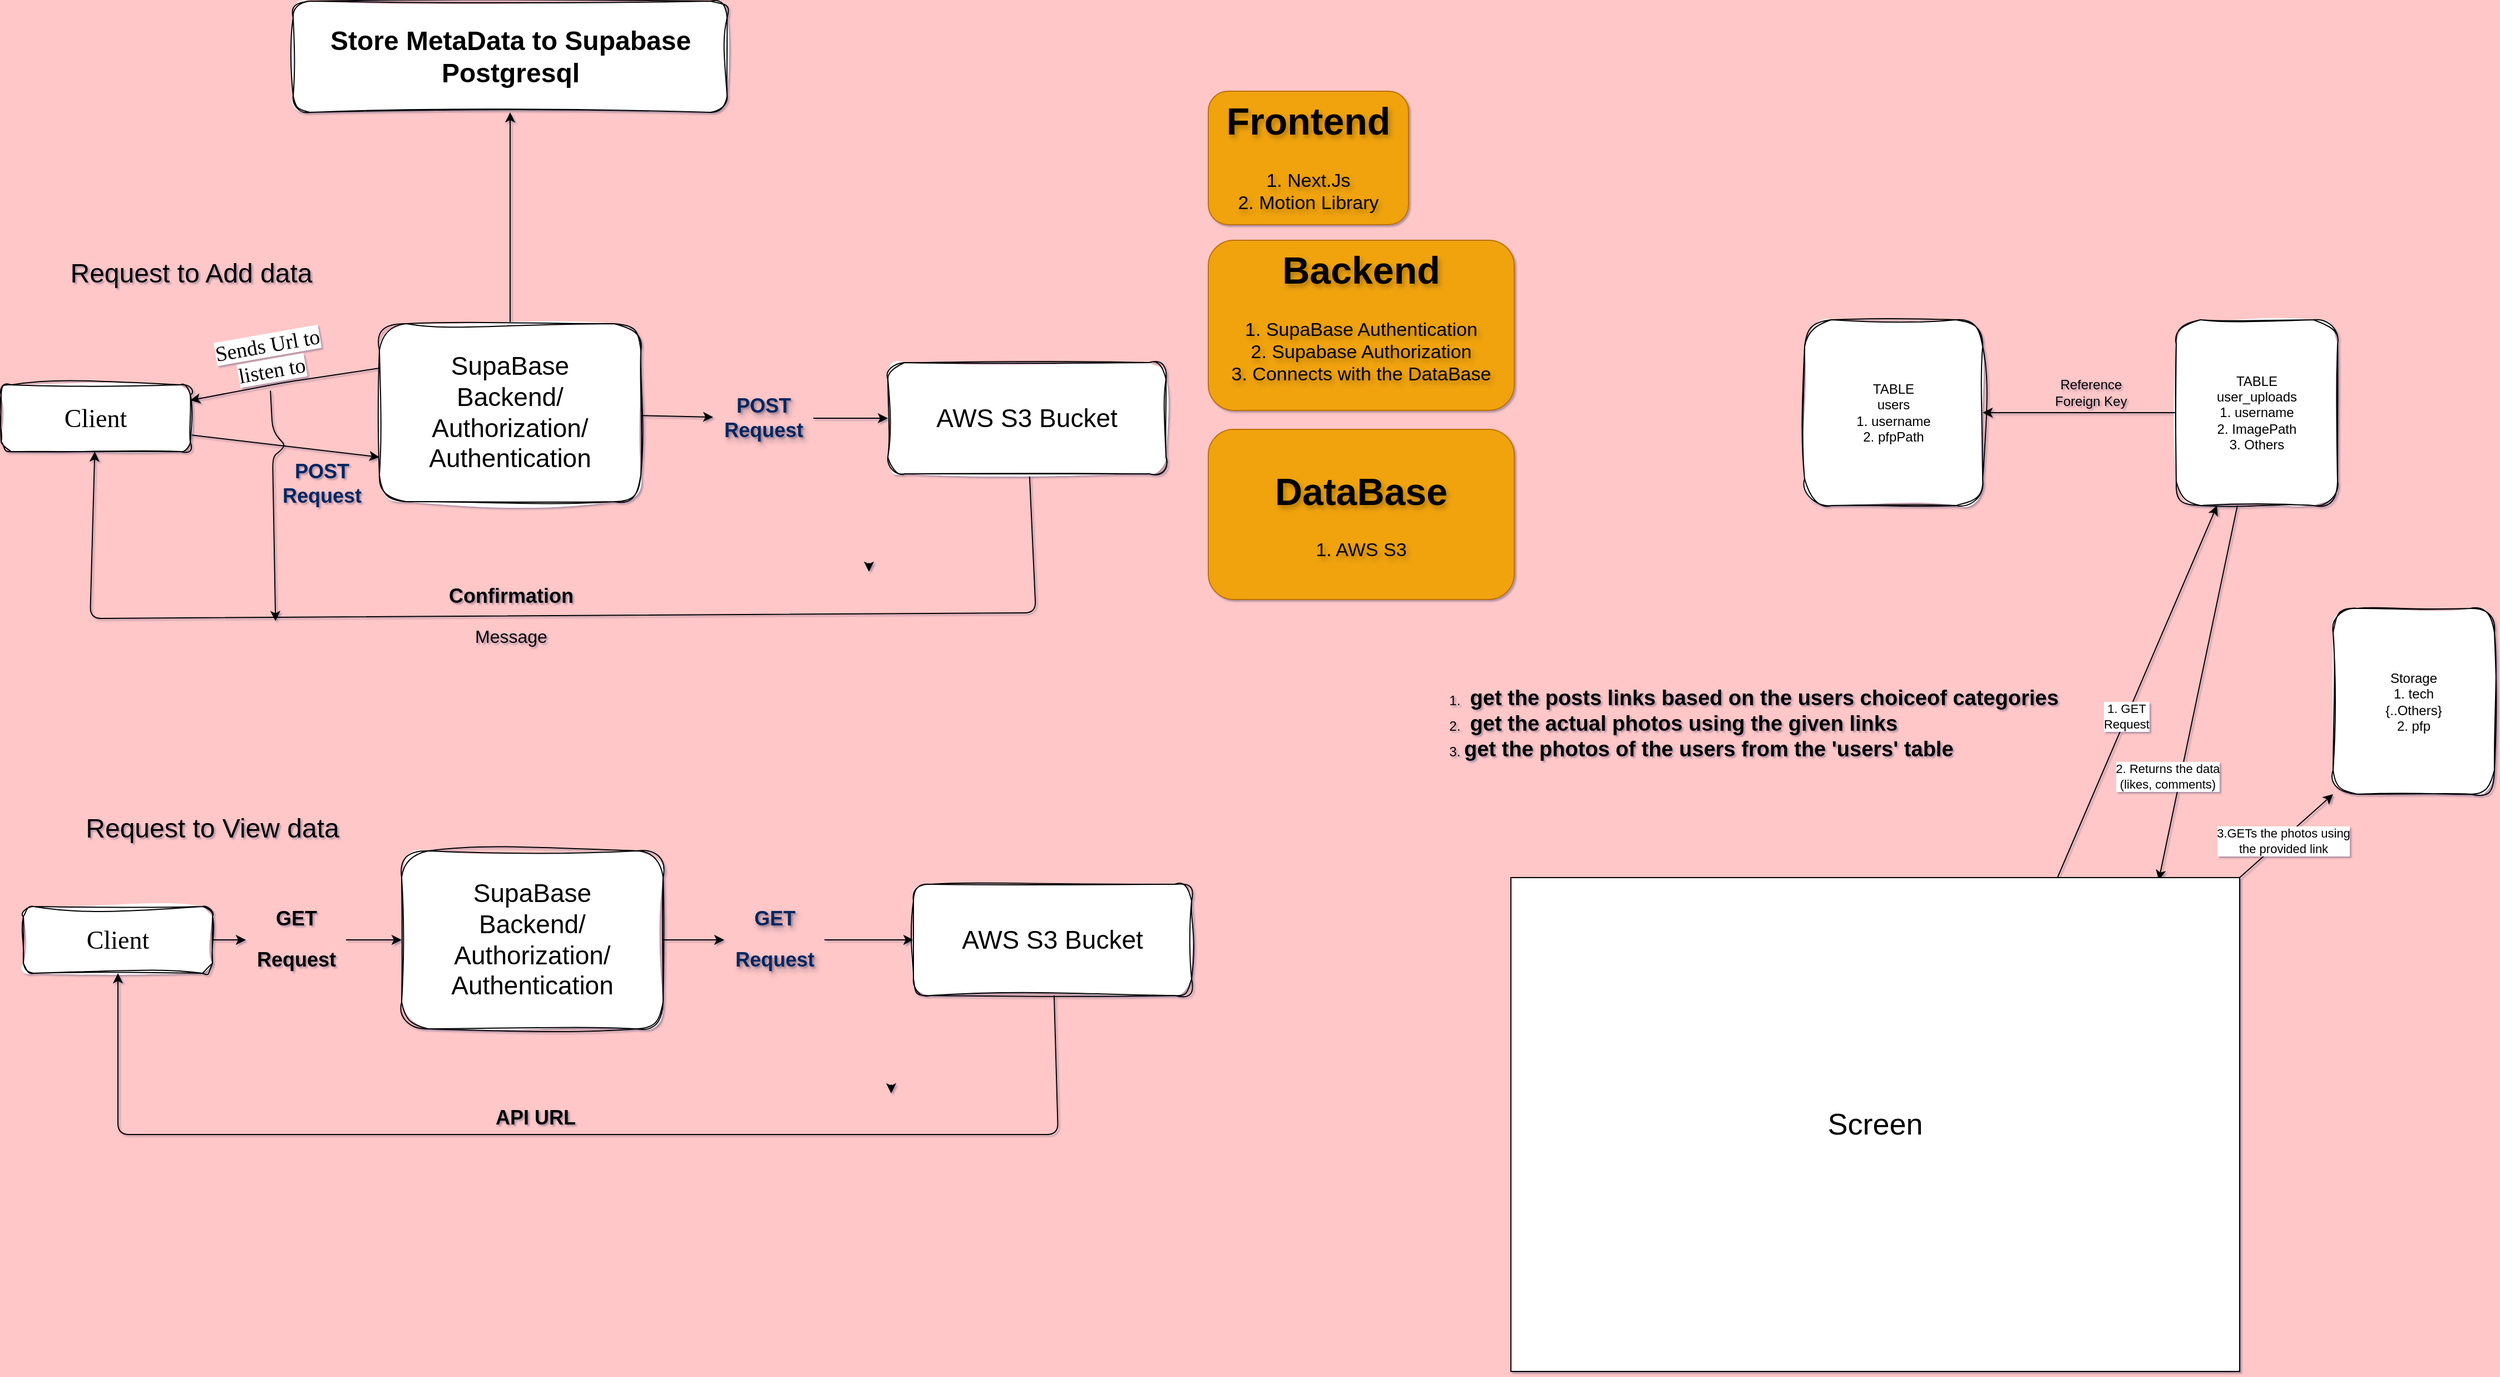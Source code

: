 <mxfile>
    <diagram id="IVvzmpo3YwEcb1zVi3Wd" name="Page-1">
        <mxGraphModel dx="3162" dy="996" grid="0" gridSize="10" guides="1" tooltips="1" connect="1" arrows="1" fold="1" page="0" pageScale="1" pageWidth="1100" pageHeight="850" background="light-dark(#FFC7C7,#3B3B3B)" math="0" shadow="1" adaptiveColors="auto">
            <root>
                <mxCell id="0"/>
                <mxCell id="1" parent="0"/>
                <mxCell id="60" style="edgeStyle=none;html=1;exitX=1;exitY=0.75;exitDx=0;exitDy=0;entryX=0;entryY=0.75;entryDx=0;entryDy=0;rounded=1;" parent="1" source="2" target="6" edge="1">
                    <mxGeometry relative="1" as="geometry"/>
                </mxCell>
                <object label="&lt;font face=&quot;Verdana&quot;&gt;Client&lt;/font&gt;" Client="Client&#xa;" id="2">
                    <mxCell style="whiteSpace=wrap;html=1;sketch=1;curveFitting=1;jiggle=2;rounded=1;gradientColor=none;verticalAlign=middle;fontSize=23;" parent="1" vertex="1">
                        <mxGeometry x="-1030" y="515" width="170" height="60" as="geometry"/>
                    </mxCell>
                </object>
                <mxCell id="12" value="" style="edgeStyle=none;rounded=1;html=1;" parent="1" source="20" target="11" edge="1">
                    <mxGeometry relative="1" as="geometry"/>
                </mxCell>
                <mxCell id="29" style="edgeStyle=none;rounded=1;html=1;exitX=0.5;exitY=0;exitDx=0;exitDy=0;entryX=0.5;entryY=1;entryDx=0;entryDy=0;" parent="1" source="6" target="25" edge="1">
                    <mxGeometry relative="1" as="geometry"/>
                </mxCell>
                <mxCell id="58" style="edgeStyle=none;html=1;exitX=0;exitY=0.25;exitDx=0;exitDy=0;rounded=1;" parent="1" source="6" target="2" edge="1">
                    <mxGeometry relative="1" as="geometry">
                        <Array as="points">
                            <mxPoint x="-776" y="513"/>
                        </Array>
                    </mxGeometry>
                </mxCell>
                <object label="SupaBase&lt;div&gt;Backend/&lt;/div&gt;&lt;div&gt;Authorization/&lt;/div&gt;&lt;div&gt;Authentication&lt;/div&gt;" Client="Client&#xa;" id="6">
                    <mxCell style="whiteSpace=wrap;html=1;sketch=1;curveFitting=1;jiggle=2;rounded=1;fontSize=23;" parent="1" vertex="1">
                        <mxGeometry x="-690" y="460" width="235" height="160" as="geometry"/>
                    </mxCell>
                </object>
                <mxCell id="8" style="edgeStyle=none;rounded=1;html=1;exitX=1;exitY=0.5;exitDx=0;exitDy=0;fontSize=23;" parent="1" edge="1">
                    <mxGeometry relative="1" as="geometry">
                        <mxPoint x="-250" y="675" as="sourcePoint"/>
                        <mxPoint x="-250" y="683" as="targetPoint"/>
                    </mxGeometry>
                </mxCell>
                <mxCell id="14" style="edgeStyle=none;rounded=1;html=1;" parent="1" source="11" target="2" edge="1">
                    <mxGeometry relative="1" as="geometry">
                        <mxPoint x="-747.92" y="583.98" as="targetPoint"/>
                        <mxPoint x="-95" y="625" as="sourcePoint"/>
                        <Array as="points">
                            <mxPoint x="-100" y="720"/>
                            <mxPoint x="-950" y="725"/>
                        </Array>
                    </mxGeometry>
                </mxCell>
                <mxCell id="11" value="AWS S3 Bucket" style="rounded=1;whiteSpace=wrap;html=1;fontSize=23;sketch=1;curveFitting=1;jiggle=2;" parent="1" vertex="1">
                    <mxGeometry x="-233" y="495" width="250" height="100" as="geometry"/>
                </mxCell>
                <mxCell id="16" value="&lt;font style=&quot;font-size: 24px;&quot;&gt;Request to Add data&lt;/font&gt;" style="text;strokeColor=none;align=center;fillColor=none;html=1;verticalAlign=middle;whiteSpace=wrap;rounded=1;" parent="1" vertex="1">
                    <mxGeometry x="-979" y="395" width="240" height="40" as="geometry"/>
                </mxCell>
                <mxCell id="22" value="&lt;h2&gt;&lt;font style=&quot;font-size: 18px;&quot;&gt;Confirmation&lt;/font&gt;&lt;/h2&gt;&lt;div&gt;&lt;font size=&quot;3&quot;&gt;Message&lt;/font&gt;&lt;/div&gt;" style="text;html=1;align=center;verticalAlign=middle;resizable=0;points=[];autosize=1;strokeColor=none;fillColor=none;rounded=1;" parent="1" vertex="1">
                    <mxGeometry x="-642.5" y="675" width="140" height="80" as="geometry"/>
                </mxCell>
                <object label="&lt;h2&gt;&lt;font style=&quot;font-size: 24px;&quot;&gt;Store MetaData to Supabase Postgresql&lt;/font&gt;&lt;/h2&gt;" Client="Client&#xa;" id="25">
                    <mxCell style="whiteSpace=wrap;html=1;sketch=1;curveFitting=1;jiggle=2;rounded=1;" parent="1" vertex="1">
                        <mxGeometry x="-767.5" y="170" width="390" height="100" as="geometry"/>
                    </mxCell>
                </object>
                <mxCell id="30" value="" style="edgeStyle=none;rounded=1;html=1;fontSize=23;" parent="1" source="38" target="34" edge="1">
                    <mxGeometry relative="1" as="geometry"/>
                </mxCell>
                <object label="&lt;font face=&quot;Verdana&quot;&gt;Client&lt;/font&gt;" Client="Client&#xa;" id="31">
                    <mxCell style="whiteSpace=wrap;html=1;sketch=1;curveFitting=1;jiggle=2;rounded=1;gradientColor=none;verticalAlign=middle;fontSize=23;" parent="1" vertex="1">
                        <mxGeometry x="-1010" y="984" width="170" height="60" as="geometry"/>
                    </mxCell>
                </object>
                <mxCell id="32" value="" style="edgeStyle=none;rounded=1;html=1;" parent="1" source="40" target="37" edge="1">
                    <mxGeometry relative="1" as="geometry"/>
                </mxCell>
                <object label="SupaBase&lt;div&gt;Backend/&lt;/div&gt;&lt;div&gt;Authorization/&lt;/div&gt;&lt;div&gt;Authentication&lt;/div&gt;" Client="Client&#xa;" id="34">
                    <mxCell style="whiteSpace=wrap;html=1;sketch=1;curveFitting=1;jiggle=2;rounded=1;fontSize=23;" parent="1" vertex="1">
                        <mxGeometry x="-670" y="934" width="235" height="160" as="geometry"/>
                    </mxCell>
                </object>
                <mxCell id="35" style="edgeStyle=none;rounded=1;html=1;exitX=1;exitY=0.5;exitDx=0;exitDy=0;fontSize=23;" parent="1" edge="1">
                    <mxGeometry relative="1" as="geometry">
                        <mxPoint x="-230" y="1144" as="sourcePoint"/>
                        <mxPoint x="-230" y="1152" as="targetPoint"/>
                    </mxGeometry>
                </mxCell>
                <mxCell id="36" style="edgeStyle=none;rounded=1;html=1;" parent="1" source="37" target="31" edge="1">
                    <mxGeometry relative="1" as="geometry">
                        <mxPoint x="-727.92" y="1052.98" as="targetPoint"/>
                        <mxPoint x="-75" y="1094" as="sourcePoint"/>
                        <Array as="points">
                            <mxPoint x="-80" y="1189"/>
                            <mxPoint x="-925" y="1189"/>
                        </Array>
                    </mxGeometry>
                </mxCell>
                <mxCell id="37" value="AWS S3 Bucket" style="rounded=1;whiteSpace=wrap;html=1;fontSize=23;sketch=1;curveFitting=1;jiggle=2;" parent="1" vertex="1">
                    <mxGeometry x="-210" y="964" width="250" height="100" as="geometry"/>
                </mxCell>
                <mxCell id="39" value="&lt;font style=&quot;font-size: 24px;&quot;&gt;Request to View data&lt;/font&gt;" style="text;strokeColor=none;align=center;fillColor=none;html=1;verticalAlign=middle;whiteSpace=wrap;rounded=1;" parent="1" vertex="1">
                    <mxGeometry x="-960" y="894" width="240" height="40" as="geometry"/>
                </mxCell>
                <mxCell id="41" value="&lt;h2&gt;API URL&lt;/h2&gt;" style="text;html=1;align=center;verticalAlign=middle;resizable=0;points=[];autosize=1;strokeColor=none;fillColor=none;rounded=1;" parent="1" vertex="1">
                    <mxGeometry x="-600" y="1144" width="100" height="60" as="geometry"/>
                </mxCell>
                <mxCell id="43" value="" style="edgeStyle=none;rounded=1;html=1;fontSize=23;" parent="1" source="31" target="38" edge="1">
                    <mxGeometry relative="1" as="geometry">
                        <mxPoint x="-840" y="1014" as="sourcePoint"/>
                        <mxPoint x="-670" y="1014" as="targetPoint"/>
                    </mxGeometry>
                </mxCell>
                <mxCell id="38" value="&lt;h2&gt;GET&lt;/h2&gt;&lt;h2&gt;Request&lt;/h2&gt;" style="text;html=1;align=center;verticalAlign=middle;resizable=0;points=[];autosize=1;strokeColor=none;fillColor=none;rounded=1;" parent="1" vertex="1">
                    <mxGeometry x="-810" y="964" width="90" height="100" as="geometry"/>
                </mxCell>
                <mxCell id="44" value="" style="edgeStyle=none;rounded=1;html=1;" parent="1" source="34" target="40" edge="1">
                    <mxGeometry relative="1" as="geometry">
                        <mxPoint x="-435" y="1014" as="sourcePoint"/>
                        <mxPoint x="-210" y="1014" as="targetPoint"/>
                    </mxGeometry>
                </mxCell>
                <mxCell id="40" value="&lt;h2&gt;&lt;font style=&quot;color: rgb(0, 39, 97);&quot;&gt;&lt;b&gt;GET&lt;/b&gt;&lt;/font&gt;&lt;/h2&gt;&lt;h2&gt;&lt;font style=&quot;color: rgb(0, 39, 97);&quot;&gt;&lt;b&gt;Request&lt;/b&gt;&lt;/font&gt;&lt;/h2&gt;" style="text;html=1;align=center;verticalAlign=middle;resizable=0;points=[];autosize=1;strokeColor=none;fillColor=none;textShadow=1;labelBorderColor=none;labelBackgroundColor=none;rounded=1;" parent="1" vertex="1">
                    <mxGeometry x="-380" y="964" width="90" height="100" as="geometry"/>
                </mxCell>
                <mxCell id="15" value="&lt;h2&gt;&lt;font style=&quot;color: rgb(0, 39, 97);&quot;&gt;&lt;b&gt;POST&lt;br&gt;&lt;/b&gt;&lt;b&gt;Request&lt;/b&gt;&lt;/font&gt;&lt;/h2&gt;" style="text;html=1;align=center;verticalAlign=middle;resizable=0;points=[];autosize=1;strokeColor=none;fillColor=none;rounded=1;" parent="1" vertex="1">
                    <mxGeometry x="-787" y="559" width="90" height="90" as="geometry"/>
                </mxCell>
                <mxCell id="46" value="" style="edgeStyle=none;rounded=1;html=1;" parent="1" source="6" target="20" edge="1">
                    <mxGeometry relative="1" as="geometry">
                        <mxPoint x="-455" y="541" as="sourcePoint"/>
                        <mxPoint x="-230" y="544" as="targetPoint"/>
                    </mxGeometry>
                </mxCell>
                <mxCell id="20" value="&lt;h2&gt;&lt;font style=&quot;color: rgb(0, 39, 97);&quot;&gt;&lt;b&gt;POST&lt;br&gt;&lt;/b&gt;&lt;b&gt;Request&lt;/b&gt;&lt;/font&gt;&lt;/h2&gt;" style="text;html=1;align=center;verticalAlign=middle;resizable=0;points=[];autosize=1;strokeColor=none;fillColor=none;textShadow=1;labelBorderColor=none;labelBackgroundColor=none;rounded=1;" parent="1" vertex="1">
                    <mxGeometry x="-390" y="500" width="90" height="90" as="geometry"/>
                </mxCell>
                <mxCell id="53" value="&lt;h1 style=&quot;margin-top: 0px;&quot;&gt;Frontend&lt;/h1&gt;&lt;div&gt;1. Next.Js&lt;/div&gt;&lt;div&gt;2. Motion Library&lt;/div&gt;" style="text;html=1;whiteSpace=wrap;overflow=hidden;rounded=1;fillColor=#f0a30a;fontColor=#000000;strokeColor=#BD7000;fontSize=17;textShadow=1;align=center;fontStyle=0" parent="1" vertex="1">
                    <mxGeometry x="55" y="251" width="180" height="120" as="geometry"/>
                </mxCell>
                <mxCell id="54" value="&lt;h1 style=&quot;margin-top: 0px;&quot;&gt;Backend&lt;/h1&gt;&lt;div&gt;1. SupaBase Authentication&lt;/div&gt;&lt;div&gt;2. Supabase Authorization&lt;/div&gt;&lt;div&gt;3. Connects with the DataBase&lt;/div&gt;" style="text;html=1;whiteSpace=wrap;overflow=hidden;rounded=1;fillColor=#f0a30a;fontColor=#000000;strokeColor=#BD7000;fontSize=17;textShadow=1;align=center;" parent="1" vertex="1">
                    <mxGeometry x="55" y="385" width="275" height="153" as="geometry"/>
                </mxCell>
                <mxCell id="56" value="&lt;h1 style=&quot;margin-top: 0px;&quot;&gt;DataBase&lt;/h1&gt;&lt;div&gt;1. AWS S3&lt;/div&gt;" style="text;html=1;whiteSpace=wrap;overflow=hidden;rounded=1;fillColor=#f0a30a;fontColor=#000000;strokeColor=#BD7000;fontSize=17;textShadow=1;verticalAlign=middle;align=center;" parent="1" vertex="1">
                    <mxGeometry x="55" y="555" width="275" height="153" as="geometry"/>
                </mxCell>
                <mxCell id="62" style="edgeStyle=none;html=1;rounded=1;" parent="1" source="61" edge="1">
                    <mxGeometry relative="1" as="geometry">
                        <mxPoint x="-783.348" y="727.348" as="targetPoint"/>
                        <Array as="points">
                            <mxPoint x="-786" y="557"/>
                            <mxPoint x="-774" y="570"/>
                            <mxPoint x="-786" y="580"/>
                        </Array>
                    </mxGeometry>
                </mxCell>
                <mxCell id="61" value="&lt;font face=&quot;Ancizar Sans&quot; style=&quot;font-size: 19px; background-color: light-dark(#ffffff, var(--ge-dark-color, #121212));&quot;&gt;Sends Url to&lt;/font&gt;&lt;div&gt;&lt;font face=&quot;Ancizar Sans&quot; style=&quot;font-size: 19px; background-color: light-dark(#ffffff, var(--ge-dark-color, #121212));&quot;&gt;listen to&lt;/font&gt;&lt;/div&gt;" style="text;html=1;align=center;verticalAlign=middle;resizable=0;points=[];autosize=1;strokeColor=none;fillColor=none;rotation=-10;rounded=1;" parent="1" vertex="1">
                    <mxGeometry x="-844" y="462" width="109" height="58" as="geometry"/>
                </mxCell>
                <object label="TABLE&lt;div&gt;users&lt;br&gt;&lt;/div&gt;&lt;div&gt;1. username&lt;/div&gt;&lt;div&gt;2. pfpPath&lt;/div&gt;" Client="Client&#xa;" id="63">
                    <mxCell style="whiteSpace=wrap;html=1;sketch=1;curveFitting=1;jiggle=2;rounded=1;" vertex="1" parent="1">
                        <mxGeometry x="591" y="456.5" width="160" height="167" as="geometry"/>
                    </mxCell>
                </object>
                <mxCell id="101" style="edgeStyle=none;html=1;entryX=0.889;entryY=0.005;entryDx=0;entryDy=0;entryPerimeter=0;" edge="1" parent="1" source="64" target="97">
                    <mxGeometry relative="1" as="geometry"/>
                </mxCell>
                <mxCell id="105" value="2. Returns the data&lt;div&gt;(likes, comments)&lt;/div&gt;" style="edgeLabel;html=1;align=center;verticalAlign=middle;resizable=0;points=[];" vertex="1" connectable="0" parent="101">
                    <mxGeometry x="0.203" y="3" relative="1" as="geometry">
                        <mxPoint x="-24" y="40" as="offset"/>
                    </mxGeometry>
                </mxCell>
                <object label="TABLE&lt;div&gt;user_uploads&lt;br&gt;&lt;/div&gt;&lt;div&gt;1. username&lt;/div&gt;&lt;div&gt;2. ImagePath&lt;/div&gt;&lt;div&gt;3. Others&lt;/div&gt;" Client="Client&#xa;" id="64">
                    <mxCell style="whiteSpace=wrap;html=1;sketch=1;curveFitting=1;jiggle=2;rounded=1;" vertex="1" parent="1">
                        <mxGeometry x="925" y="456.5" width="145" height="167" as="geometry"/>
                    </mxCell>
                </object>
                <mxCell id="65" style="edgeStyle=none;html=1;" edge="1" parent="1" source="64" target="63">
                    <mxGeometry relative="1" as="geometry"/>
                </mxCell>
                <mxCell id="66" value="Reference&lt;div&gt;Foreign Key&lt;/div&gt;" style="text;html=1;align=center;verticalAlign=middle;resizable=0;points=[];autosize=1;strokeColor=none;fillColor=none;" vertex="1" parent="1">
                    <mxGeometry x="806" y="501" width="83" height="41" as="geometry"/>
                </mxCell>
                <object label="Storage&lt;div&gt;1. tech&lt;/div&gt;&lt;div&gt;{..Others}&lt;/div&gt;&lt;div&gt;2. pfp&lt;/div&gt;" Client="Client&#xa;" id="96">
                    <mxCell style="whiteSpace=wrap;html=1;sketch=1;curveFitting=1;jiggle=2;rounded=1;" vertex="1" parent="1">
                        <mxGeometry x="1066" y="716" width="145" height="167" as="geometry"/>
                    </mxCell>
                </object>
                <mxCell id="103" style="edgeStyle=none;html=1;exitX=0.75;exitY=0;exitDx=0;exitDy=0;" edge="1" parent="1" source="97" target="64">
                    <mxGeometry relative="1" as="geometry"/>
                </mxCell>
                <mxCell id="104" value="1. GET&lt;div&gt;Request&lt;/div&gt;" style="edgeLabel;html=1;align=center;verticalAlign=middle;resizable=0;points=[];" vertex="1" connectable="0" parent="103">
                    <mxGeometry x="-0.136" y="2" relative="1" as="geometry">
                        <mxPoint x="1" as="offset"/>
                    </mxGeometry>
                </mxCell>
                <mxCell id="106" style="edgeStyle=none;html=1;exitX=1;exitY=0;exitDx=0;exitDy=0;entryX=0;entryY=1;entryDx=0;entryDy=0;" edge="1" parent="1" source="97" target="96">
                    <mxGeometry relative="1" as="geometry"/>
                </mxCell>
                <mxCell id="107" value="3.GETs the photos using&lt;div&gt;the provided link&lt;/div&gt;" style="edgeLabel;html=1;align=center;verticalAlign=middle;resizable=0;points=[];" vertex="1" connectable="0" parent="106">
                    <mxGeometry x="-0.106" relative="1" as="geometry">
                        <mxPoint x="1" as="offset"/>
                    </mxGeometry>
                </mxCell>
                <mxCell id="97" value="&lt;font style=&quot;font-size: 27px;&quot;&gt;Screen&lt;/font&gt;" style="rounded=0;whiteSpace=wrap;html=1;" vertex="1" parent="1">
                    <mxGeometry x="327" y="958" width="655" height="444" as="geometry"/>
                </mxCell>
                <mxCell id="102" value="&lt;ol&gt;&lt;li&gt;&lt;b&gt;&lt;font style=&quot;font-size: 19px;&quot;&gt;&amp;nbsp;get the posts links based on the users choiceof categories&lt;/font&gt;&lt;/b&gt;&lt;/li&gt;&lt;li&gt;&lt;span style=&quot;font-size: 19px;&quot;&gt;&lt;b&gt;&amp;nbsp;get the actual photos using the given links&lt;/b&gt;&lt;/span&gt;&lt;/li&gt;&lt;li&gt;&lt;span style=&quot;font-size: 19px;&quot;&gt;&lt;b&gt;get the photos of the users from the &#39;users&#39; table&lt;/b&gt;&lt;/span&gt;&lt;/li&gt;&lt;/ol&gt;" style="text;html=1;align=left;verticalAlign=middle;resizable=0;points=[];autosize=1;strokeColor=none;fillColor=none;" vertex="1" parent="1">
                    <mxGeometry x="243" y="759" width="592" height="122" as="geometry"/>
                </mxCell>
            </root>
        </mxGraphModel>
    </diagram>
</mxfile>